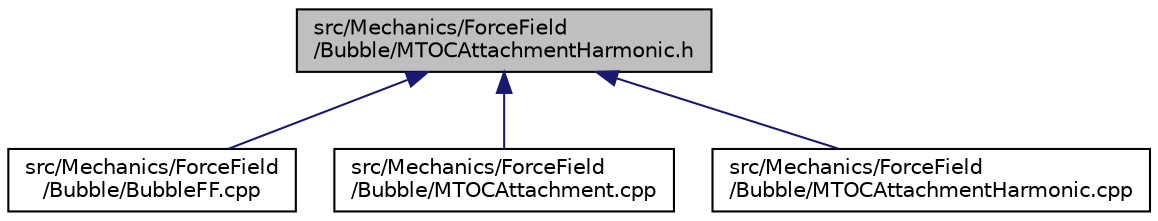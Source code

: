 digraph "src/Mechanics/ForceField/Bubble/MTOCAttachmentHarmonic.h"
{
 // INTERACTIVE_SVG=YES
  edge [fontname="Helvetica",fontsize="10",labelfontname="Helvetica",labelfontsize="10"];
  node [fontname="Helvetica",fontsize="10",shape=record];
  Node12 [label="src/Mechanics/ForceField\l/Bubble/MTOCAttachmentHarmonic.h",height=0.2,width=0.4,color="black", fillcolor="grey75", style="filled", fontcolor="black"];
  Node12 -> Node13 [dir="back",color="midnightblue",fontsize="10",style="solid",fontname="Helvetica"];
  Node13 [label="src/Mechanics/ForceField\l/Bubble/BubbleFF.cpp",height=0.2,width=0.4,color="black", fillcolor="white", style="filled",URL="$BubbleFF_8cpp.html"];
  Node12 -> Node14 [dir="back",color="midnightblue",fontsize="10",style="solid",fontname="Helvetica"];
  Node14 [label="src/Mechanics/ForceField\l/Bubble/MTOCAttachment.cpp",height=0.2,width=0.4,color="black", fillcolor="white", style="filled",URL="$MTOCAttachment_8cpp.html"];
  Node12 -> Node15 [dir="back",color="midnightblue",fontsize="10",style="solid",fontname="Helvetica"];
  Node15 [label="src/Mechanics/ForceField\l/Bubble/MTOCAttachmentHarmonic.cpp",height=0.2,width=0.4,color="black", fillcolor="white", style="filled",URL="$MTOCAttachmentHarmonic_8cpp.html"];
}
